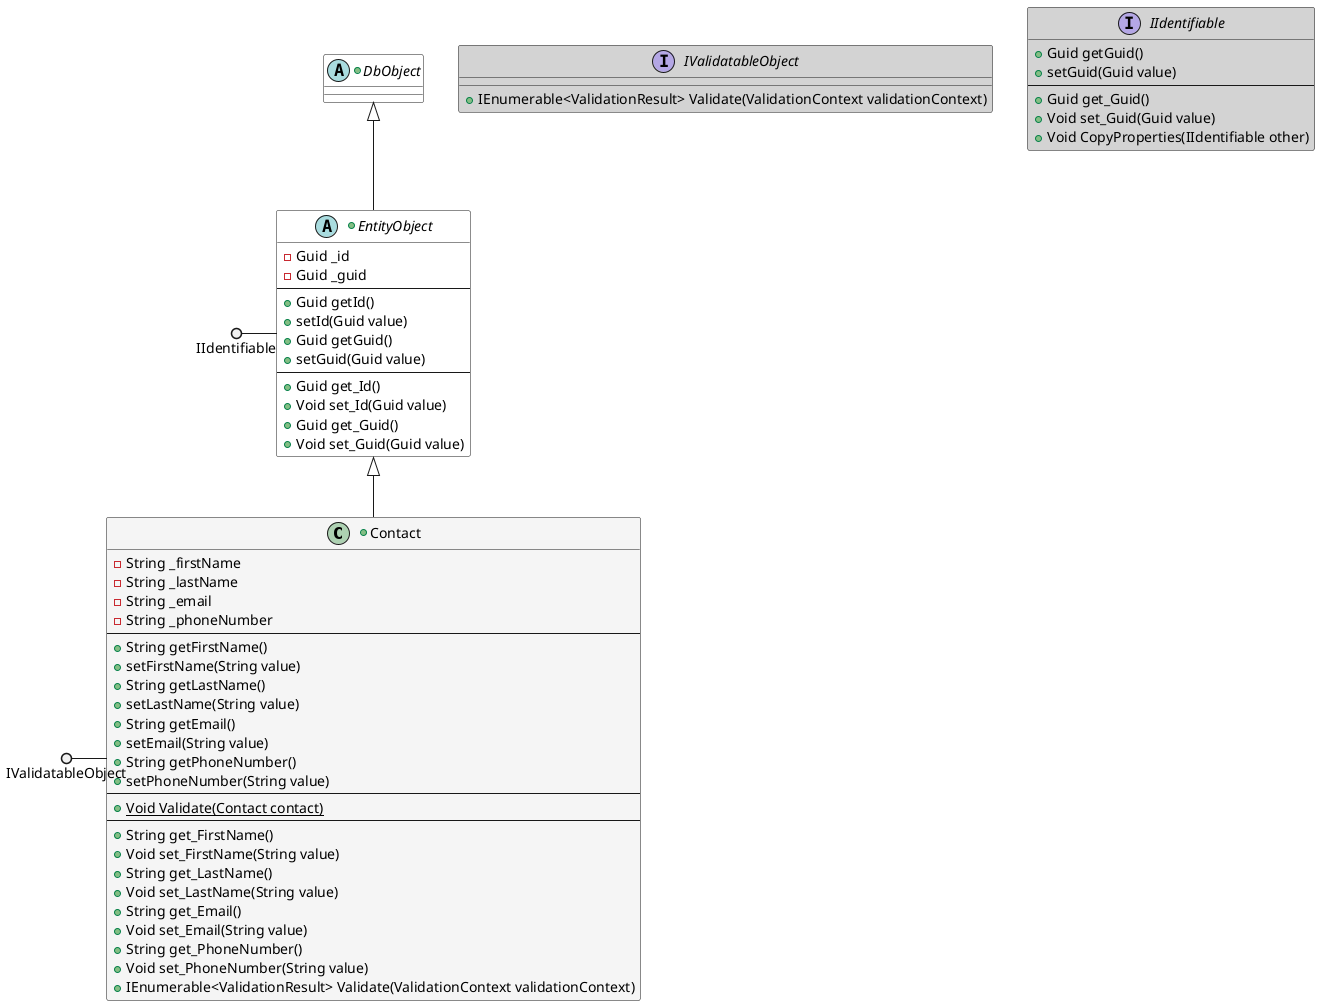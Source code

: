 ﻿//@GeneratedCode
@startuml SEContactManager.Logic.Entities.Contact
+class Contact #whitesmoke {
    - String _firstName
    - String _lastName
    - String _email
    - String _phoneNumber
    ---
     + String getFirstName()
     + setFirstName(String value)
     + String getLastName()
     + setLastName(String value)
     + String getEmail()
     + setEmail(String value)
     + String getPhoneNumber()
     + setPhoneNumber(String value)
    ---
    + {static}Void Validate(Contact contact)
    ---
    + String get_FirstName()
    + Void set_FirstName(String value)
    + String get_LastName()
    + Void set_LastName(String value)
    + String get_Email()
    + Void set_Email(String value)
    + String get_PhoneNumber()
    + Void set_PhoneNumber(String value)
    + IEnumerable<ValidationResult> Validate(ValidationContext validationContext)
}
+abstract class EntityObject #white {
    - Guid _id
    - Guid _guid
    ---
     + Guid getId()
     + setId(Guid value)
     + Guid getGuid()
     + setGuid(Guid value)
    ---
    + Guid get_Id()
    + Void set_Id(Guid value)
    + Guid get_Guid()
    + Void set_Guid(Guid value)
}
+abstract class DbObject #white {
}
interface IValidatableObject #lightgrey {
    + IEnumerable<ValidationResult> Validate(ValidationContext validationContext)
}
interface IIdentifiable #lightgrey {
     + Guid getGuid()
     + setGuid(Guid value)
    ---
    + Guid get_Guid()
    + Void set_Guid(Guid value)
    + Void CopyProperties(IIdentifiable other)
}
EntityObject <|-- Contact
DbObject <|-- EntityObject
IValidatableObject ()- Contact
IIdentifiable ()- EntityObject
@enduml
